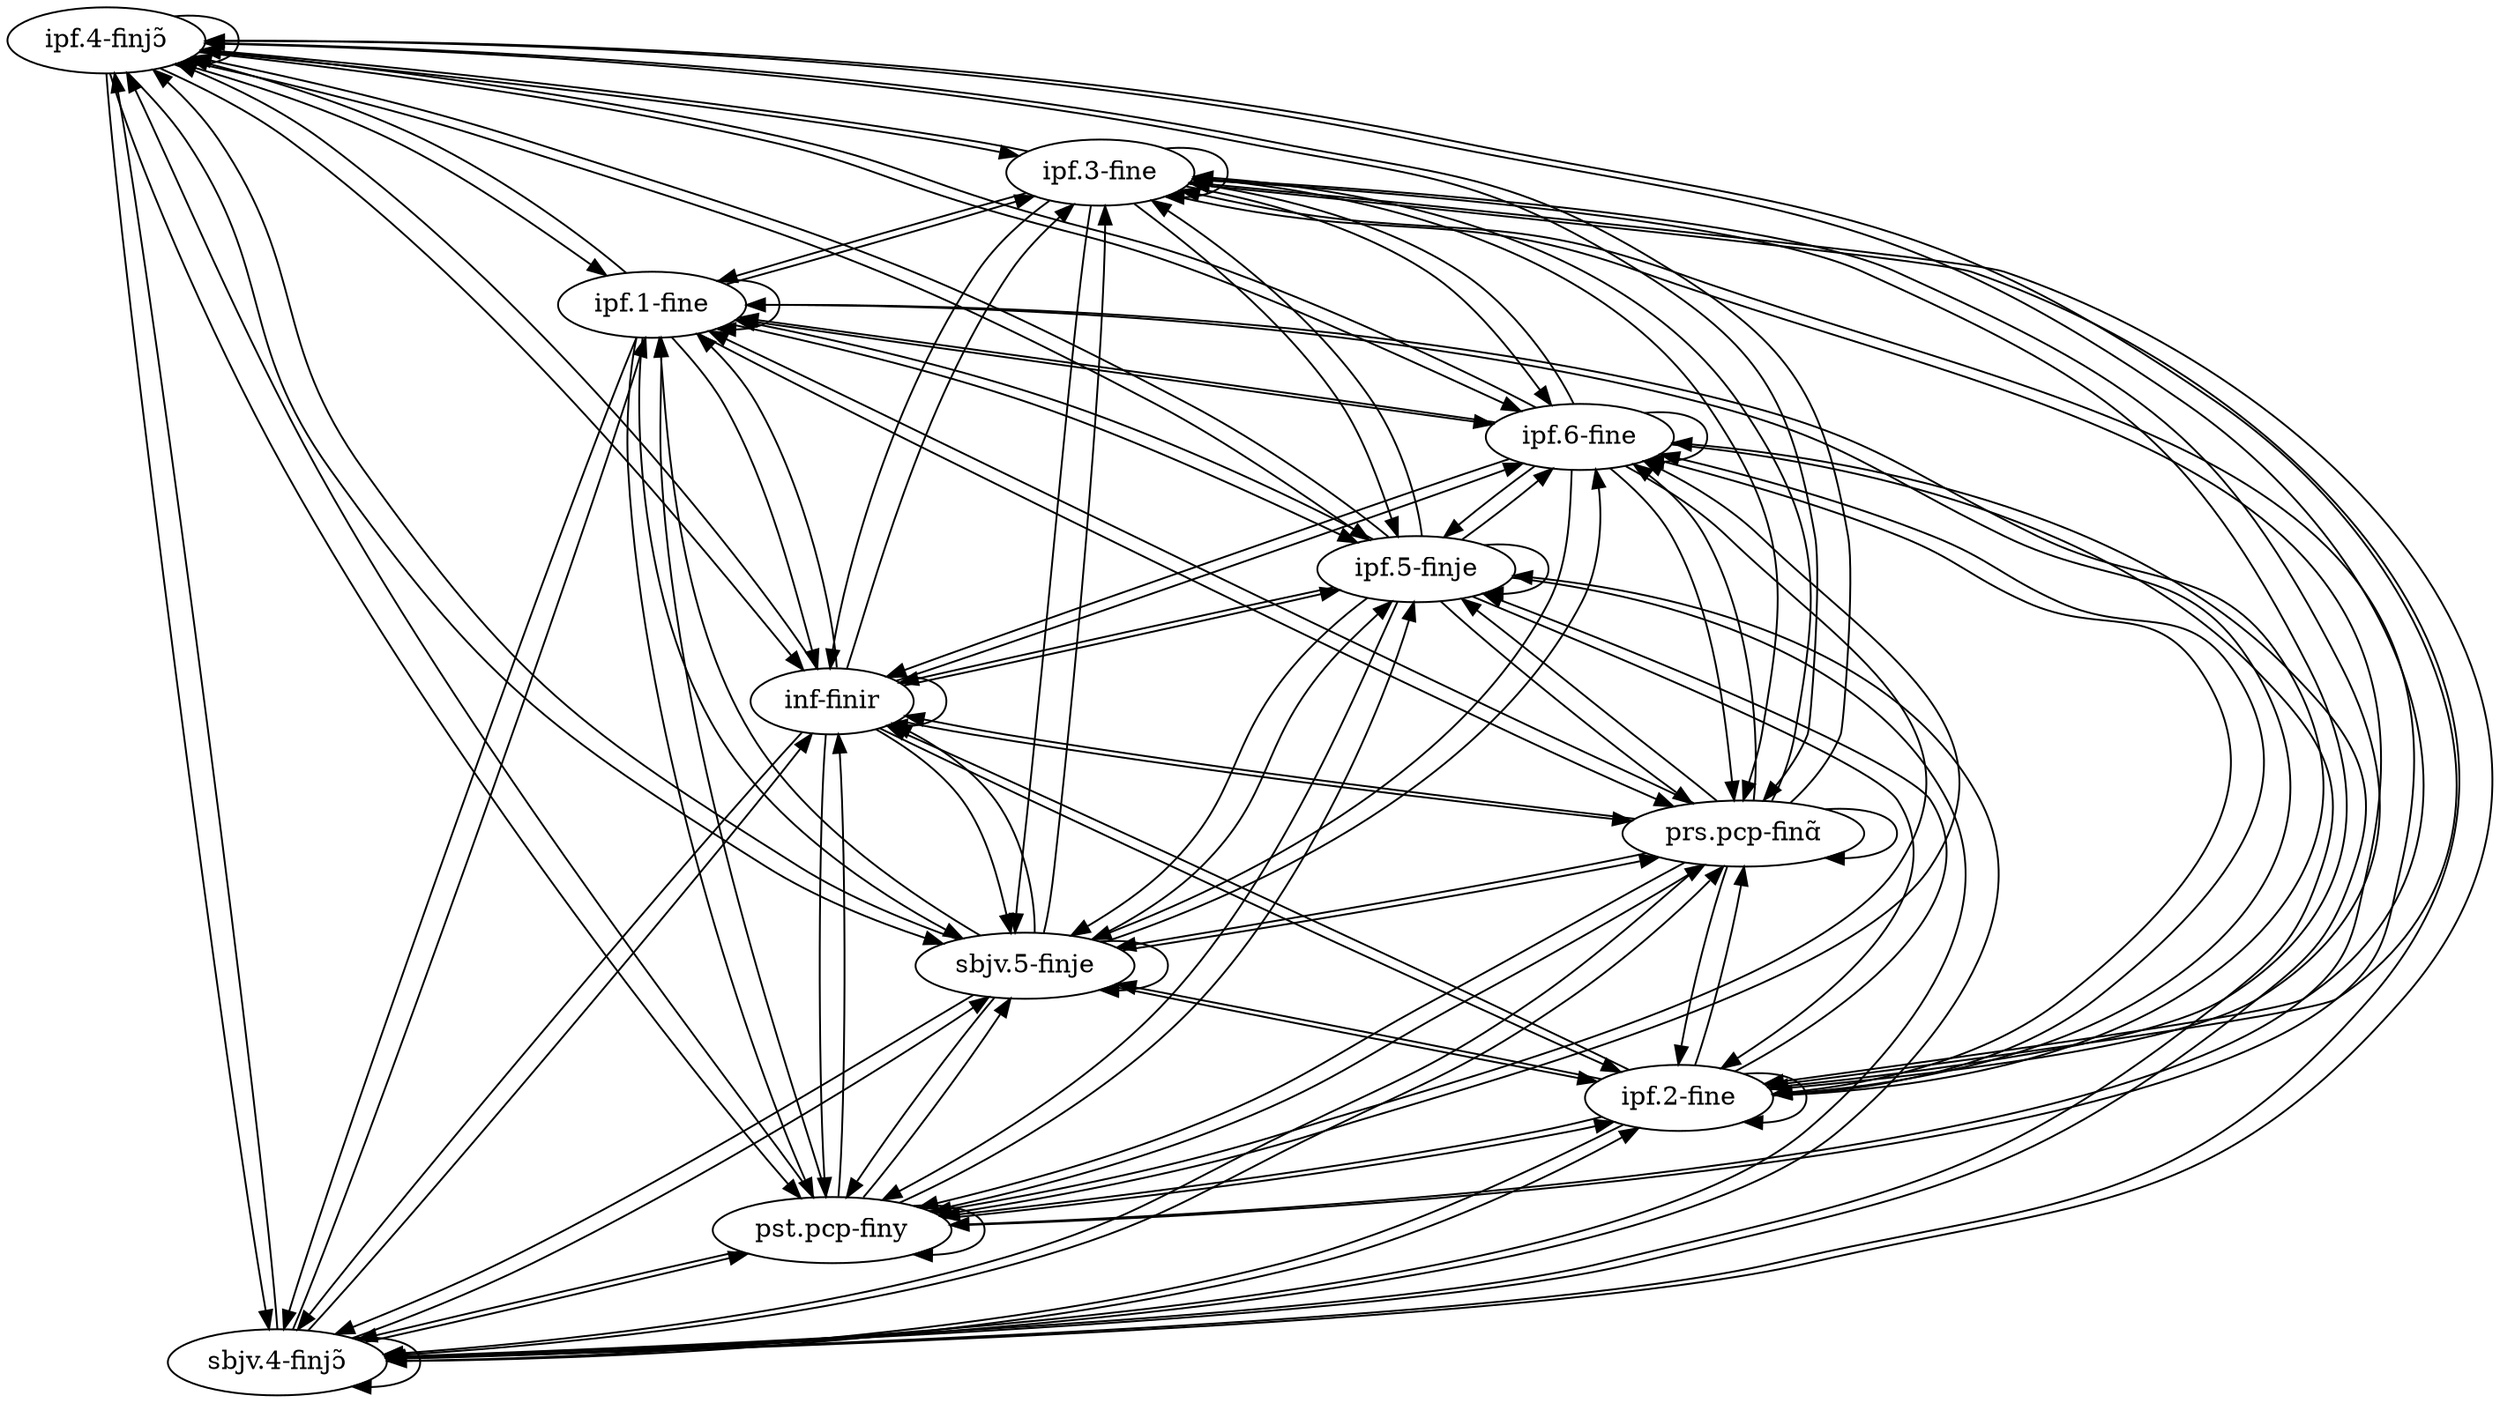 digraph  {
	node [label="\N"];
	"ipf.4-finjô"	 [cell="ipf.4",
		label="ipf.4-finjɔ̃",
		tense=ipf,
		weight=0.48];
	"ipf.4-finjô" -> "ipf.4-finjô"	 [weight=0.48];
	"ipf.3-finE"	 [cell="ipf.3",
		label="ipf.3-fine",
		tense=ipf,
		weight=0.47];
	"ipf.4-finjô" -> "ipf.3-finE"	 [weight=0.4324];
	"sbjv.4-finjô"	 [cell="sbjv.4",
		label="sbjv.4-finjɔ̃",
		tense=sbjv,
		weight=0.48];
	"ipf.4-finjô" -> "sbjv.4-finjô"	 [weight=0.48];
	"pst.pcp-finy"	 [cell="pst.pcp",
		label="pst.pcp-finy",
		tense="pst.pcp",
		weight=0.12];
	"ipf.4-finjô" -> "pst.pcp-finy"	 [weight=0.0048];
	"ipf.2-finE"	 [cell="ipf.2",
		label="ipf.2-fine",
		tense=ipf,
		weight=0.47];
	"ipf.4-finjô" -> "ipf.2-finE"	 [weight=0.4324];
	"sbjv.5-finjE"	 [cell="sbjv.5",
		label="sbjv.5-finje",
		tense=sbjv,
		weight=0.48];
	"ipf.4-finjô" -> "sbjv.5-finjE"	 [weight=0.48];
	"prs.pcp-finâ"	 [cell="prs.pcp",
		label="prs.pcp-finɑ̃",
		tense="prs.pcp",
		weight=0.47];
	"ipf.4-finjô" -> "prs.pcp-finâ"	 [weight=0.4324];
	"inf-finir"	 [cell=inf,
		label="inf-finir",
		tense=inf,
		weight=1.0];
	"ipf.4-finjô" -> "inf-finir"	 [weight=0.04];
	"ipf.5-finjE"	 [cell="ipf.5",
		label="ipf.5-finje",
		tense=ipf,
		weight=0.48];
	"ipf.4-finjô" -> "ipf.5-finjE"	 [weight=0.48];
	"ipf.6-finE"	 [cell="ipf.6",
		label="ipf.6-fine",
		tense=ipf,
		weight=0.47];
	"ipf.4-finjô" -> "ipf.6-finE"	 [weight=0.4324];
	"ipf.1-finE"	 [cell="ipf.1",
		label="ipf.1-fine",
		tense=ipf,
		weight=0.47];
	"ipf.4-finjô" -> "ipf.1-finE"	 [weight=0.4324];
	"ipf.3-finE" -> "ipf.4-finjô"	 [weight=0.48];
	"ipf.3-finE" -> "ipf.3-finE"	 [weight=0.47];
	"ipf.3-finE" -> "sbjv.4-finjô"	 [weight=0.48];
	"ipf.3-finE" -> "pst.pcp-finy"	 [weight=0.0036];
	"ipf.3-finE" -> "ipf.2-finE"	 [weight=0.47];
	"ipf.3-finE" -> "sbjv.5-finjE"	 [weight=0.48];
	"ipf.3-finE" -> "prs.pcp-finâ"	 [weight=0.47];
	"ipf.3-finE" -> "inf-finir"	 [weight=0.04];
	"ipf.3-finE" -> "ipf.5-finjE"	 [weight=0.48];
	"ipf.3-finE" -> "ipf.6-finE"	 [weight=0.47];
	"ipf.3-finE" -> "ipf.1-finE"	 [weight=0.47];
	"sbjv.4-finjô" -> "ipf.4-finjô"	 [weight=0.48];
	"sbjv.4-finjô" -> "ipf.3-finE"	 [weight=0.4324];
	"sbjv.4-finjô" -> "sbjv.4-finjô"	 [weight=0.48];
	"sbjv.4-finjô" -> "pst.pcp-finy"	 [weight=0.0048];
	"sbjv.4-finjô" -> "ipf.2-finE"	 [weight=0.4324];
	"sbjv.4-finjô" -> "sbjv.5-finjE"	 [weight=0.48];
	"sbjv.4-finjô" -> "prs.pcp-finâ"	 [weight=0.4324];
	"sbjv.4-finjô" -> "inf-finir"	 [weight=0.04];
	"sbjv.4-finjô" -> "ipf.5-finjE"	 [weight=0.48];
	"sbjv.4-finjô" -> "ipf.6-finE"	 [weight=0.4324];
	"sbjv.4-finjô" -> "ipf.1-finE"	 [weight=0.4324];
	"pst.pcp-finy" -> "ipf.4-finjô"	 [weight=0.48];
	"pst.pcp-finy" -> "ipf.3-finE"	 [weight=0.47];
	"pst.pcp-finy" -> "sbjv.4-finjô"	 [weight=0.48];
	"pst.pcp-finy" -> "pst.pcp-finy"	 [weight=0.12];
	"pst.pcp-finy" -> "ipf.2-finE"	 [weight=0.47];
	"pst.pcp-finy" -> "sbjv.5-finjE"	 [weight=0.48];
	"pst.pcp-finy" -> "prs.pcp-finâ"	 [weight=0.47];
	"pst.pcp-finy" -> "inf-finir"	 [weight=1.0];
	"pst.pcp-finy" -> "ipf.5-finjE"	 [weight=0.48];
	"pst.pcp-finy" -> "ipf.6-finE"	 [weight=0.47];
	"pst.pcp-finy" -> "ipf.1-finE"	 [weight=0.47];
	"ipf.2-finE" -> "ipf.4-finjô"	 [weight=0.48];
	"ipf.2-finE" -> "ipf.3-finE"	 [weight=0.47];
	"ipf.2-finE" -> "sbjv.4-finjô"	 [weight=0.48];
	"ipf.2-finE" -> "pst.pcp-finy"	 [weight=0.0036];
	"ipf.2-finE" -> "ipf.2-finE"	 [weight=0.47];
	"ipf.2-finE" -> "sbjv.5-finjE"	 [weight=0.48];
	"ipf.2-finE" -> "prs.pcp-finâ"	 [weight=0.47];
	"ipf.2-finE" -> "inf-finir"	 [weight=0.04];
	"ipf.2-finE" -> "ipf.5-finjE"	 [weight=0.48];
	"ipf.2-finE" -> "ipf.6-finE"	 [weight=0.47];
	"ipf.2-finE" -> "ipf.1-finE"	 [weight=0.47];
	"sbjv.5-finjE" -> "ipf.4-finjô"	 [weight=0.48];
	"sbjv.5-finjE" -> "ipf.3-finE"	 [weight=0.4324];
	"sbjv.5-finjE" -> "sbjv.4-finjô"	 [weight=0.48];
	"sbjv.5-finjE" -> "pst.pcp-finy"	 [weight=0.0048];
	"sbjv.5-finjE" -> "ipf.2-finE"	 [weight=0.4324];
	"sbjv.5-finjE" -> "sbjv.5-finjE"	 [weight=0.48];
	"sbjv.5-finjE" -> "prs.pcp-finâ"	 [weight=0.4324];
	"sbjv.5-finjE" -> "inf-finir"	 [weight=0.04];
	"sbjv.5-finjE" -> "ipf.5-finjE"	 [weight=0.48];
	"sbjv.5-finjE" -> "ipf.6-finE"	 [weight=0.4324];
	"sbjv.5-finjE" -> "ipf.1-finE"	 [weight=0.4324];
	"prs.pcp-finâ" -> "ipf.4-finjô"	 [weight=0.48];
	"prs.pcp-finâ" -> "ipf.3-finE"	 [weight=0.47];
	"prs.pcp-finâ" -> "sbjv.4-finjô"	 [weight=0.48];
	"prs.pcp-finâ" -> "pst.pcp-finy"	 [weight=0.0036];
	"prs.pcp-finâ" -> "ipf.2-finE"	 [weight=0.47];
	"prs.pcp-finâ" -> "sbjv.5-finjE"	 [weight=0.48];
	"prs.pcp-finâ" -> "prs.pcp-finâ"	 [weight=0.47];
	"prs.pcp-finâ" -> "inf-finir"	 [weight=0.04];
	"prs.pcp-finâ" -> "ipf.5-finjE"	 [weight=0.48];
	"prs.pcp-finâ" -> "ipf.6-finE"	 [weight=0.47];
	"prs.pcp-finâ" -> "ipf.1-finE"	 [weight=0.47];
	"inf-finir" -> "ipf.4-finjô"	 [weight=0.2304];
	"inf-finir" -> "ipf.3-finE"	 [weight=0.2209];
	"inf-finir" -> "sbjv.4-finjô"	 [weight=0.2304];
	"inf-finir" -> "pst.pcp-finy"	 [weight=0.0144];
	"inf-finir" -> "ipf.2-finE"	 [weight=0.2209];
	"inf-finir" -> "sbjv.5-finjE"	 [weight=0.2304];
	"inf-finir" -> "prs.pcp-finâ"	 [weight=0.2209];
	"inf-finir" -> "inf-finir"	 [weight=1.0];
	"inf-finir" -> "ipf.5-finjE"	 [weight=0.2304];
	"inf-finir" -> "ipf.6-finE"	 [weight=0.2209];
	"inf-finir" -> "ipf.1-finE"	 [weight=0.2209];
	"ipf.5-finjE" -> "ipf.4-finjô"	 [weight=0.48];
	"ipf.5-finjE" -> "ipf.3-finE"	 [weight=0.4324];
	"ipf.5-finjE" -> "sbjv.4-finjô"	 [weight=0.48];
	"ipf.5-finjE" -> "pst.pcp-finy"	 [weight=0.0048];
	"ipf.5-finjE" -> "ipf.2-finE"	 [weight=0.4324];
	"ipf.5-finjE" -> "sbjv.5-finjE"	 [weight=0.48];
	"ipf.5-finjE" -> "prs.pcp-finâ"	 [weight=0.4324];
	"ipf.5-finjE" -> "inf-finir"	 [weight=0.04];
	"ipf.5-finjE" -> "ipf.5-finjE"	 [weight=0.48];
	"ipf.5-finjE" -> "ipf.6-finE"	 [weight=0.4324];
	"ipf.5-finjE" -> "ipf.1-finE"	 [weight=0.4324];
	"ipf.6-finE" -> "ipf.4-finjô"	 [weight=0.48];
	"ipf.6-finE" -> "ipf.3-finE"	 [weight=0.47];
	"ipf.6-finE" -> "sbjv.4-finjô"	 [weight=0.48];
	"ipf.6-finE" -> "pst.pcp-finy"	 [weight=0.0036];
	"ipf.6-finE" -> "ipf.2-finE"	 [weight=0.47];
	"ipf.6-finE" -> "sbjv.5-finjE"	 [weight=0.48];
	"ipf.6-finE" -> "prs.pcp-finâ"	 [weight=0.47];
	"ipf.6-finE" -> "inf-finir"	 [weight=0.04];
	"ipf.6-finE" -> "ipf.5-finjE"	 [weight=0.48];
	"ipf.6-finE" -> "ipf.6-finE"	 [weight=0.47];
	"ipf.6-finE" -> "ipf.1-finE"	 [weight=0.47];
	"ipf.1-finE" -> "ipf.4-finjô"	 [weight=0.48];
	"ipf.1-finE" -> "ipf.3-finE"	 [weight=0.47];
	"ipf.1-finE" -> "sbjv.4-finjô"	 [weight=0.48];
	"ipf.1-finE" -> "pst.pcp-finy"	 [weight=0.0036];
	"ipf.1-finE" -> "ipf.2-finE"	 [weight=0.47];
	"ipf.1-finE" -> "sbjv.5-finjE"	 [weight=0.48];
	"ipf.1-finE" -> "prs.pcp-finâ"	 [weight=0.47];
	"ipf.1-finE" -> "inf-finir"	 [weight=0.04];
	"ipf.1-finE" -> "ipf.5-finjE"	 [weight=0.48];
	"ipf.1-finE" -> "ipf.6-finE"	 [weight=0.47];
	"ipf.1-finE" -> "ipf.1-finE"	 [weight=0.47];
}
